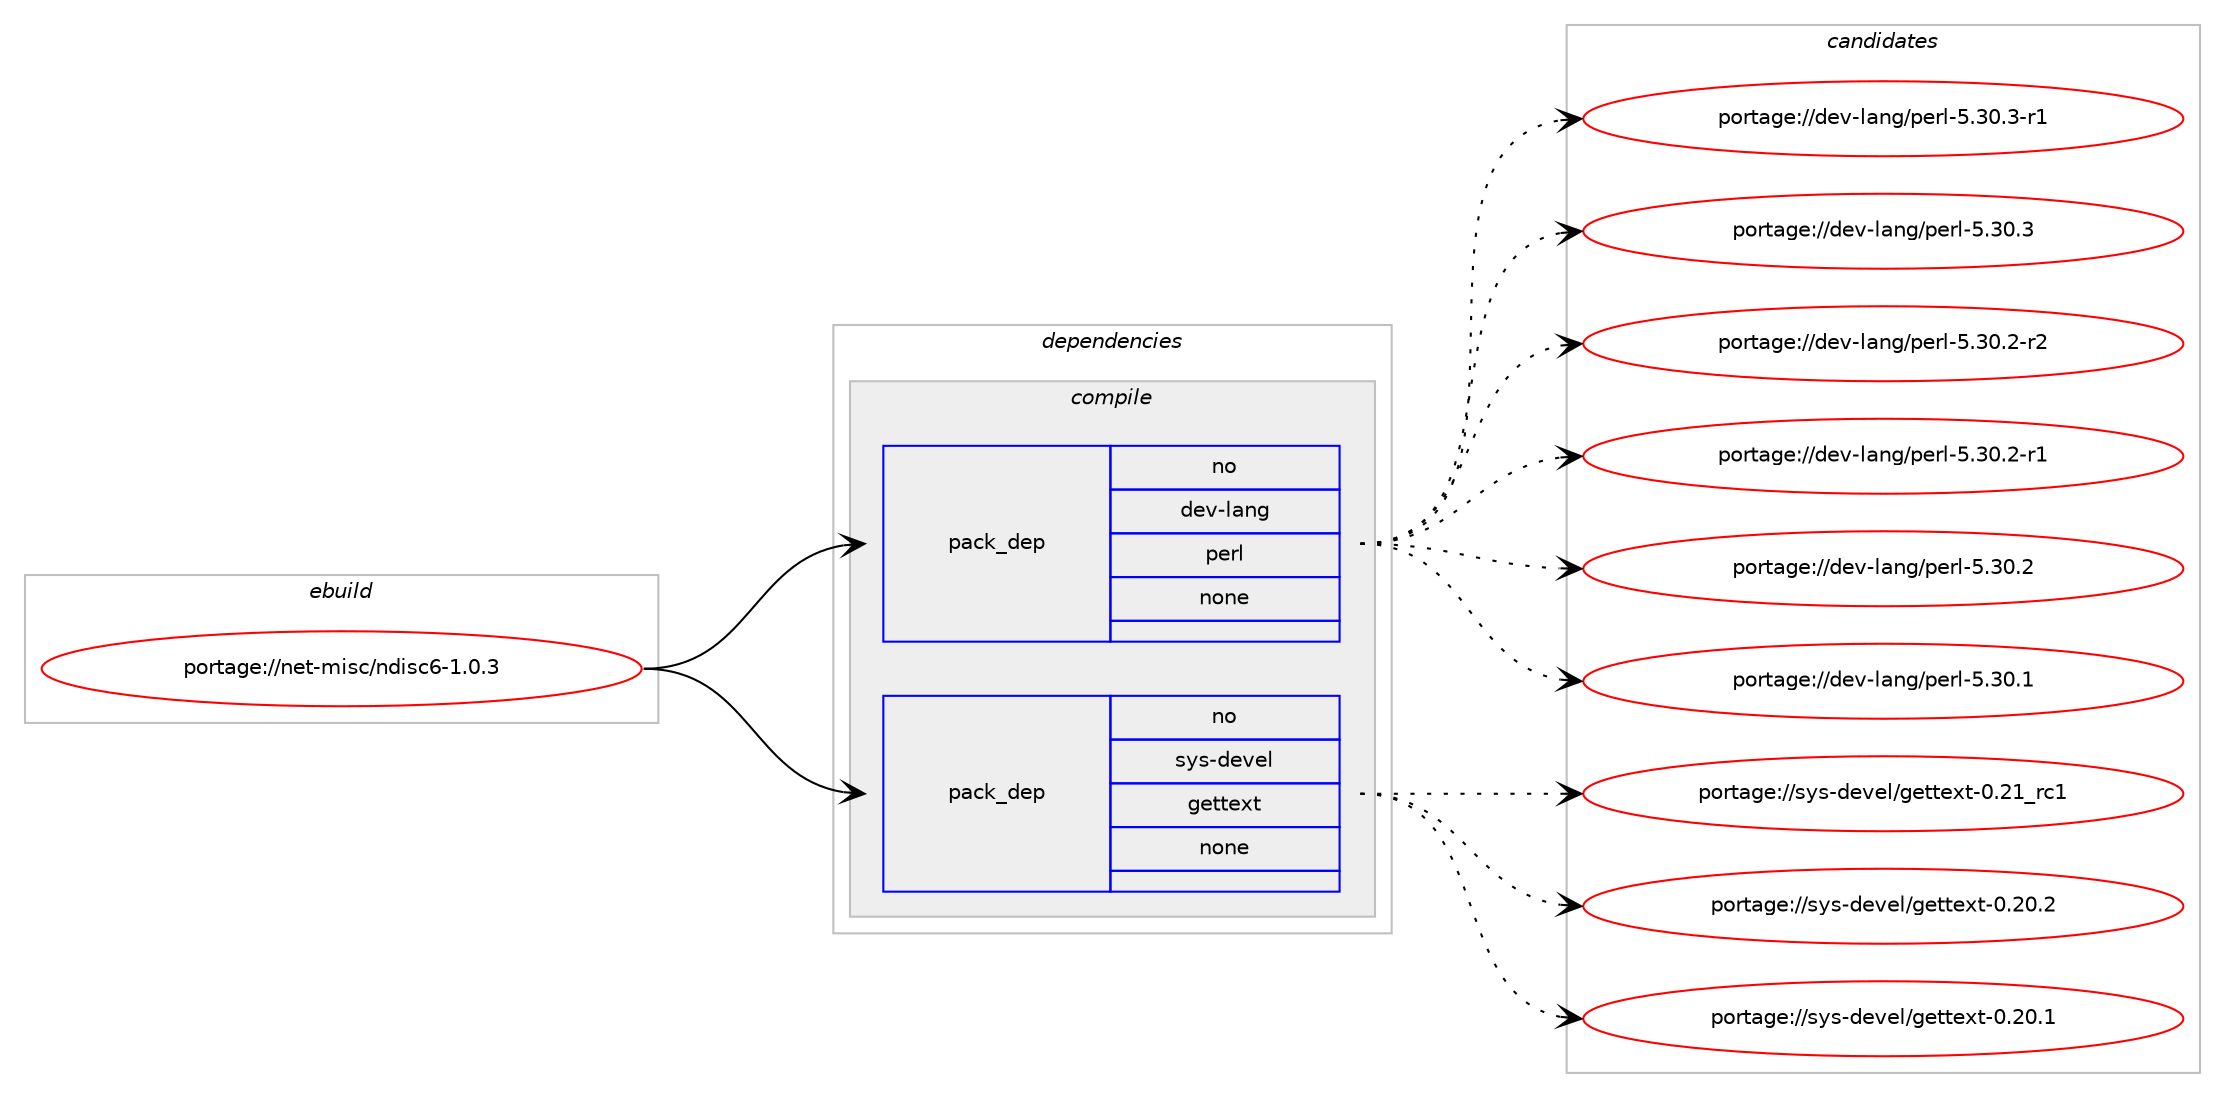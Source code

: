 digraph prolog {

# *************
# Graph options
# *************

newrank=true;
concentrate=true;
compound=true;
graph [rankdir=LR,fontname=Helvetica,fontsize=10,ranksep=1.5];#, ranksep=2.5, nodesep=0.2];
edge  [arrowhead=vee];
node  [fontname=Helvetica,fontsize=10];

# **********
# The ebuild
# **********

subgraph cluster_leftcol {
color=gray;
rank=same;
label=<<i>ebuild</i>>;
id [label="portage://net-misc/ndisc6-1.0.3", color=red, width=4, href="../net-misc/ndisc6-1.0.3.svg"];
}

# ****************
# The dependencies
# ****************

subgraph cluster_midcol {
color=gray;
label=<<i>dependencies</i>>;
subgraph cluster_compile {
fillcolor="#eeeeee";
style=filled;
label=<<i>compile</i>>;
subgraph pack5690 {
dependency6458 [label=<<TABLE BORDER="0" CELLBORDER="1" CELLSPACING="0" CELLPADDING="4" WIDTH="220"><TR><TD ROWSPAN="6" CELLPADDING="30">pack_dep</TD></TR><TR><TD WIDTH="110">no</TD></TR><TR><TD>dev-lang</TD></TR><TR><TD>perl</TD></TR><TR><TD>none</TD></TR><TR><TD></TD></TR></TABLE>>, shape=none, color=blue];
}
id:e -> dependency6458:w [weight=20,style="solid",arrowhead="vee"];
subgraph pack5691 {
dependency6459 [label=<<TABLE BORDER="0" CELLBORDER="1" CELLSPACING="0" CELLPADDING="4" WIDTH="220"><TR><TD ROWSPAN="6" CELLPADDING="30">pack_dep</TD></TR><TR><TD WIDTH="110">no</TD></TR><TR><TD>sys-devel</TD></TR><TR><TD>gettext</TD></TR><TR><TD>none</TD></TR><TR><TD></TD></TR></TABLE>>, shape=none, color=blue];
}
id:e -> dependency6459:w [weight=20,style="solid",arrowhead="vee"];
}
subgraph cluster_compileandrun {
fillcolor="#eeeeee";
style=filled;
label=<<i>compile and run</i>>;
}
subgraph cluster_run {
fillcolor="#eeeeee";
style=filled;
label=<<i>run</i>>;
}
}

# **************
# The candidates
# **************

subgraph cluster_choices {
rank=same;
color=gray;
label=<<i>candidates</i>>;

subgraph choice5690 {
color=black;
nodesep=1;
choice100101118451089711010347112101114108455346514846514511449 [label="portage://dev-lang/perl-5.30.3-r1", color=red, width=4,href="../dev-lang/perl-5.30.3-r1.svg"];
choice10010111845108971101034711210111410845534651484651 [label="portage://dev-lang/perl-5.30.3", color=red, width=4,href="../dev-lang/perl-5.30.3.svg"];
choice100101118451089711010347112101114108455346514846504511450 [label="portage://dev-lang/perl-5.30.2-r2", color=red, width=4,href="../dev-lang/perl-5.30.2-r2.svg"];
choice100101118451089711010347112101114108455346514846504511449 [label="portage://dev-lang/perl-5.30.2-r1", color=red, width=4,href="../dev-lang/perl-5.30.2-r1.svg"];
choice10010111845108971101034711210111410845534651484650 [label="portage://dev-lang/perl-5.30.2", color=red, width=4,href="../dev-lang/perl-5.30.2.svg"];
choice10010111845108971101034711210111410845534651484649 [label="portage://dev-lang/perl-5.30.1", color=red, width=4,href="../dev-lang/perl-5.30.1.svg"];
dependency6458:e -> choice100101118451089711010347112101114108455346514846514511449:w [style=dotted,weight="100"];
dependency6458:e -> choice10010111845108971101034711210111410845534651484651:w [style=dotted,weight="100"];
dependency6458:e -> choice100101118451089711010347112101114108455346514846504511450:w [style=dotted,weight="100"];
dependency6458:e -> choice100101118451089711010347112101114108455346514846504511449:w [style=dotted,weight="100"];
dependency6458:e -> choice10010111845108971101034711210111410845534651484650:w [style=dotted,weight="100"];
dependency6458:e -> choice10010111845108971101034711210111410845534651484649:w [style=dotted,weight="100"];
}
subgraph choice5691 {
color=black;
nodesep=1;
choice11512111545100101118101108471031011161161011201164548465049951149949 [label="portage://sys-devel/gettext-0.21_rc1", color=red, width=4,href="../sys-devel/gettext-0.21_rc1.svg"];
choice115121115451001011181011084710310111611610112011645484650484650 [label="portage://sys-devel/gettext-0.20.2", color=red, width=4,href="../sys-devel/gettext-0.20.2.svg"];
choice115121115451001011181011084710310111611610112011645484650484649 [label="portage://sys-devel/gettext-0.20.1", color=red, width=4,href="../sys-devel/gettext-0.20.1.svg"];
dependency6459:e -> choice11512111545100101118101108471031011161161011201164548465049951149949:w [style=dotted,weight="100"];
dependency6459:e -> choice115121115451001011181011084710310111611610112011645484650484650:w [style=dotted,weight="100"];
dependency6459:e -> choice115121115451001011181011084710310111611610112011645484650484649:w [style=dotted,weight="100"];
}
}

}
